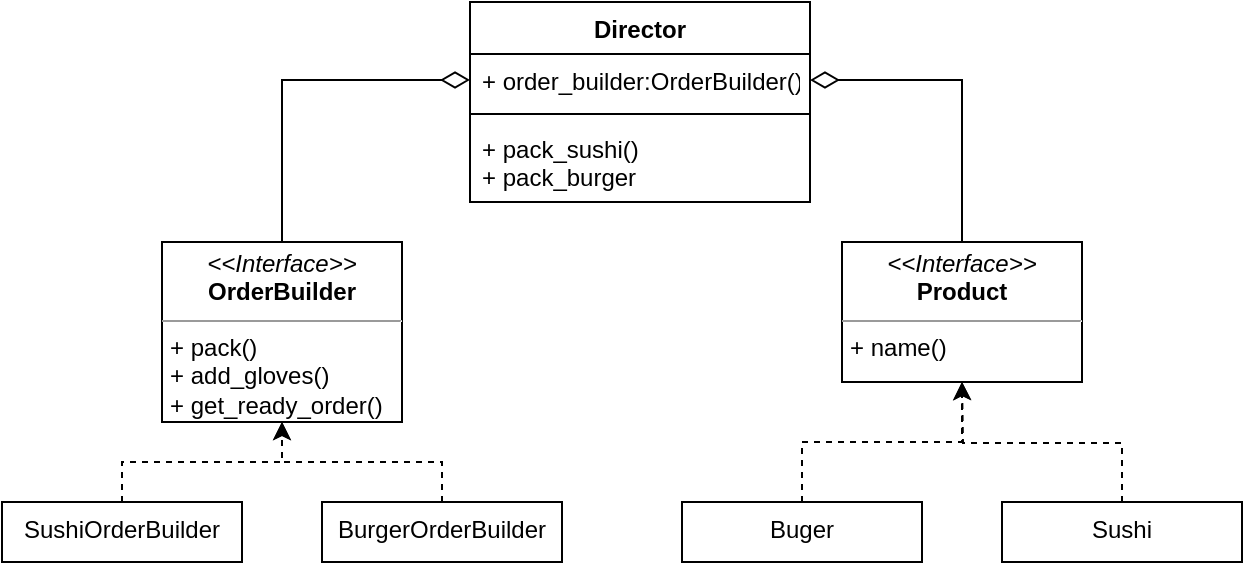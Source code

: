 <mxfile version="14.6.13" type="device"><diagram id="Xx6WHkbZ90wGw88ztGpZ" name="Page-1"><mxGraphModel dx="1086" dy="806" grid="1" gridSize="10" guides="1" tooltips="1" connect="1" arrows="1" fold="1" page="1" pageScale="1" pageWidth="827" pageHeight="1169" math="0" shadow="0"><root><mxCell id="0"/><mxCell id="1" parent="0"/><mxCell id="lx4B7jcWSIjLCu9pp_Aa-1" value="&lt;p style=&quot;margin: 0px ; margin-top: 4px ; text-align: center&quot;&gt;&lt;i&gt;&amp;lt;&amp;lt;Interface&amp;gt;&amp;gt;&lt;/i&gt;&lt;br&gt;&lt;b&gt;Product&lt;/b&gt;&lt;/p&gt;&lt;hr size=&quot;1&quot;&gt;&lt;p style=&quot;margin: 0px ; margin-left: 4px&quot;&gt;+ name()&lt;br&gt;&lt;br&gt;&lt;/p&gt;" style="verticalAlign=top;align=left;overflow=fill;fontSize=12;fontFamily=Helvetica;html=1;" parent="1" vertex="1"><mxGeometry x="600" y="180" width="120" height="70" as="geometry"/></mxCell><mxCell id="lx4B7jcWSIjLCu9pp_Aa-6" style="edgeStyle=orthogonalEdgeStyle;rounded=0;orthogonalLoop=1;jettySize=auto;html=1;exitX=0.5;exitY=0;exitDx=0;exitDy=0;entryX=0.5;entryY=1;entryDx=0;entryDy=0;dashed=1;" parent="1" source="lx4B7jcWSIjLCu9pp_Aa-2" target="lx4B7jcWSIjLCu9pp_Aa-1" edge="1"><mxGeometry relative="1" as="geometry"><mxPoint x="660" y="270" as="targetPoint"/></mxGeometry></mxCell><mxCell id="lx4B7jcWSIjLCu9pp_Aa-2" value="Buger" style="whiteSpace=wrap;html=1;align=center;verticalAlign=top;" parent="1" vertex="1"><mxGeometry x="520" y="310" width="120" height="30" as="geometry"/></mxCell><mxCell id="lx4B7jcWSIjLCu9pp_Aa-4" value="Sushi" style="whiteSpace=wrap;html=1;align=center;verticalAlign=top;" parent="1" vertex="1"><mxGeometry x="680" y="310" width="120" height="30" as="geometry"/></mxCell><mxCell id="lx4B7jcWSIjLCu9pp_Aa-8" value="&lt;p style=&quot;margin: 0px ; margin-top: 4px ; text-align: center&quot;&gt;&lt;i&gt;&amp;lt;&amp;lt;Interface&amp;gt;&amp;gt;&lt;/i&gt;&lt;br&gt;&lt;b&gt;OrderBuilder&lt;/b&gt;&lt;/p&gt;&lt;hr size=&quot;1&quot;&gt;&lt;p style=&quot;margin: 0px ; margin-left: 4px&quot;&gt;+ pack()&lt;/p&gt;&lt;p style=&quot;margin: 0px ; margin-left: 4px&quot;&gt;+ add_gloves()&lt;/p&gt;&lt;p style=&quot;margin: 0px ; margin-left: 4px&quot;&gt;+ get_ready_order()&lt;/p&gt;&lt;p style=&quot;margin: 0px ; margin-left: 4px&quot;&gt;&lt;br&gt;&lt;/p&gt;" style="verticalAlign=top;align=left;overflow=fill;fontSize=12;fontFamily=Helvetica;html=1;" parent="1" vertex="1"><mxGeometry x="260" y="180" width="120" height="90" as="geometry"/></mxCell><mxCell id="lx4B7jcWSIjLCu9pp_Aa-11" style="edgeStyle=orthogonalEdgeStyle;rounded=0;orthogonalLoop=1;jettySize=auto;html=1;exitX=0.5;exitY=0;exitDx=0;exitDy=0;entryX=0.5;entryY=1;entryDx=0;entryDy=0;dashed=1;" parent="1" source="lx4B7jcWSIjLCu9pp_Aa-9" target="lx4B7jcWSIjLCu9pp_Aa-8" edge="1"><mxGeometry relative="1" as="geometry"/></mxCell><mxCell id="lx4B7jcWSIjLCu9pp_Aa-9" value="SushiOrderBuilder" style="whiteSpace=wrap;html=1;align=center;verticalAlign=top;" parent="1" vertex="1"><mxGeometry x="180" y="310" width="120" height="30" as="geometry"/></mxCell><mxCell id="lx4B7jcWSIjLCu9pp_Aa-12" style="edgeStyle=orthogonalEdgeStyle;rounded=0;orthogonalLoop=1;jettySize=auto;html=1;exitX=0.5;exitY=0;exitDx=0;exitDy=0;entryX=0.5;entryY=1;entryDx=0;entryDy=0;dashed=1;" parent="1" source="lx4B7jcWSIjLCu9pp_Aa-10" target="lx4B7jcWSIjLCu9pp_Aa-8" edge="1"><mxGeometry relative="1" as="geometry"/></mxCell><mxCell id="lx4B7jcWSIjLCu9pp_Aa-10" value="BurgerOrderBuilder" style="whiteSpace=wrap;html=1;align=center;verticalAlign=top;" parent="1" vertex="1"><mxGeometry x="340" y="310" width="120" height="30" as="geometry"/></mxCell><mxCell id="lx4B7jcWSIjLCu9pp_Aa-13" value="Director" style="swimlane;fontStyle=1;align=center;verticalAlign=top;childLayout=stackLayout;horizontal=1;startSize=26;horizontalStack=0;resizeParent=1;resizeParentMax=0;resizeLast=0;collapsible=1;marginBottom=0;" parent="1" vertex="1"><mxGeometry x="414" y="60" width="170" height="100" as="geometry"><mxRectangle x="440" y="60" width="80" height="26" as="alternateBounds"/></mxGeometry></mxCell><mxCell id="lx4B7jcWSIjLCu9pp_Aa-14" value="+ order_builder:OrderBuilder()" style="text;strokeColor=none;fillColor=none;align=left;verticalAlign=top;spacingLeft=4;spacingRight=4;overflow=hidden;rotatable=0;points=[[0,0.5],[1,0.5]];portConstraint=eastwest;" parent="lx4B7jcWSIjLCu9pp_Aa-13" vertex="1"><mxGeometry y="26" width="170" height="26" as="geometry"/></mxCell><mxCell id="lx4B7jcWSIjLCu9pp_Aa-15" value="" style="line;strokeWidth=1;fillColor=none;align=left;verticalAlign=middle;spacingTop=-1;spacingLeft=3;spacingRight=3;rotatable=0;labelPosition=right;points=[];portConstraint=eastwest;" parent="lx4B7jcWSIjLCu9pp_Aa-13" vertex="1"><mxGeometry y="52" width="170" height="8" as="geometry"/></mxCell><mxCell id="lx4B7jcWSIjLCu9pp_Aa-16" value="+ pack_sushi()&#10;+ pack_burger" style="text;strokeColor=none;fillColor=none;align=left;verticalAlign=top;spacingLeft=4;spacingRight=4;overflow=hidden;rotatable=0;points=[[0,0.5],[1,0.5]];portConstraint=eastwest;" parent="lx4B7jcWSIjLCu9pp_Aa-13" vertex="1"><mxGeometry y="60" width="170" height="40" as="geometry"/></mxCell><mxCell id="lx4B7jcWSIjLCu9pp_Aa-18" style="edgeStyle=orthogonalEdgeStyle;rounded=0;jumpSize=10;orthogonalLoop=1;jettySize=auto;html=1;exitX=0;exitY=0.5;exitDx=0;exitDy=0;entryX=0.5;entryY=0;entryDx=0;entryDy=0;endArrow=none;endFill=0;sourcePerimeterSpacing=6;targetPerimeterSpacing=5;strokeWidth=1;startSize=12;endSize=13;startArrow=diamondThin;startFill=0;" parent="1" source="lx4B7jcWSIjLCu9pp_Aa-14" target="lx4B7jcWSIjLCu9pp_Aa-8" edge="1"><mxGeometry relative="1" as="geometry"/></mxCell><mxCell id="lx4B7jcWSIjLCu9pp_Aa-19" style="edgeStyle=orthogonalEdgeStyle;rounded=0;jumpSize=10;orthogonalLoop=1;jettySize=auto;html=1;exitX=1;exitY=0.5;exitDx=0;exitDy=0;entryX=0.5;entryY=0;entryDx=0;entryDy=0;startArrow=diamondThin;startFill=0;endArrow=none;endFill=0;startSize=12;endSize=13;sourcePerimeterSpacing=6;targetPerimeterSpacing=5;strokeWidth=1;" parent="1" source="lx4B7jcWSIjLCu9pp_Aa-14" target="lx4B7jcWSIjLCu9pp_Aa-1" edge="1"><mxGeometry relative="1" as="geometry"/></mxCell><mxCell id="lx4B7jcWSIjLCu9pp_Aa-21" style="edgeStyle=orthogonalEdgeStyle;rounded=0;orthogonalLoop=1;jettySize=auto;html=1;exitX=0.5;exitY=0;exitDx=0;exitDy=0;entryX=0.5;entryY=1;entryDx=0;entryDy=0;dashed=1;" parent="1" source="lx4B7jcWSIjLCu9pp_Aa-4" edge="1"><mxGeometry relative="1" as="geometry"><mxPoint x="580" y="310.0" as="sourcePoint"/><mxPoint x="660" y="250" as="targetPoint"/></mxGeometry></mxCell></root></mxGraphModel></diagram></mxfile>